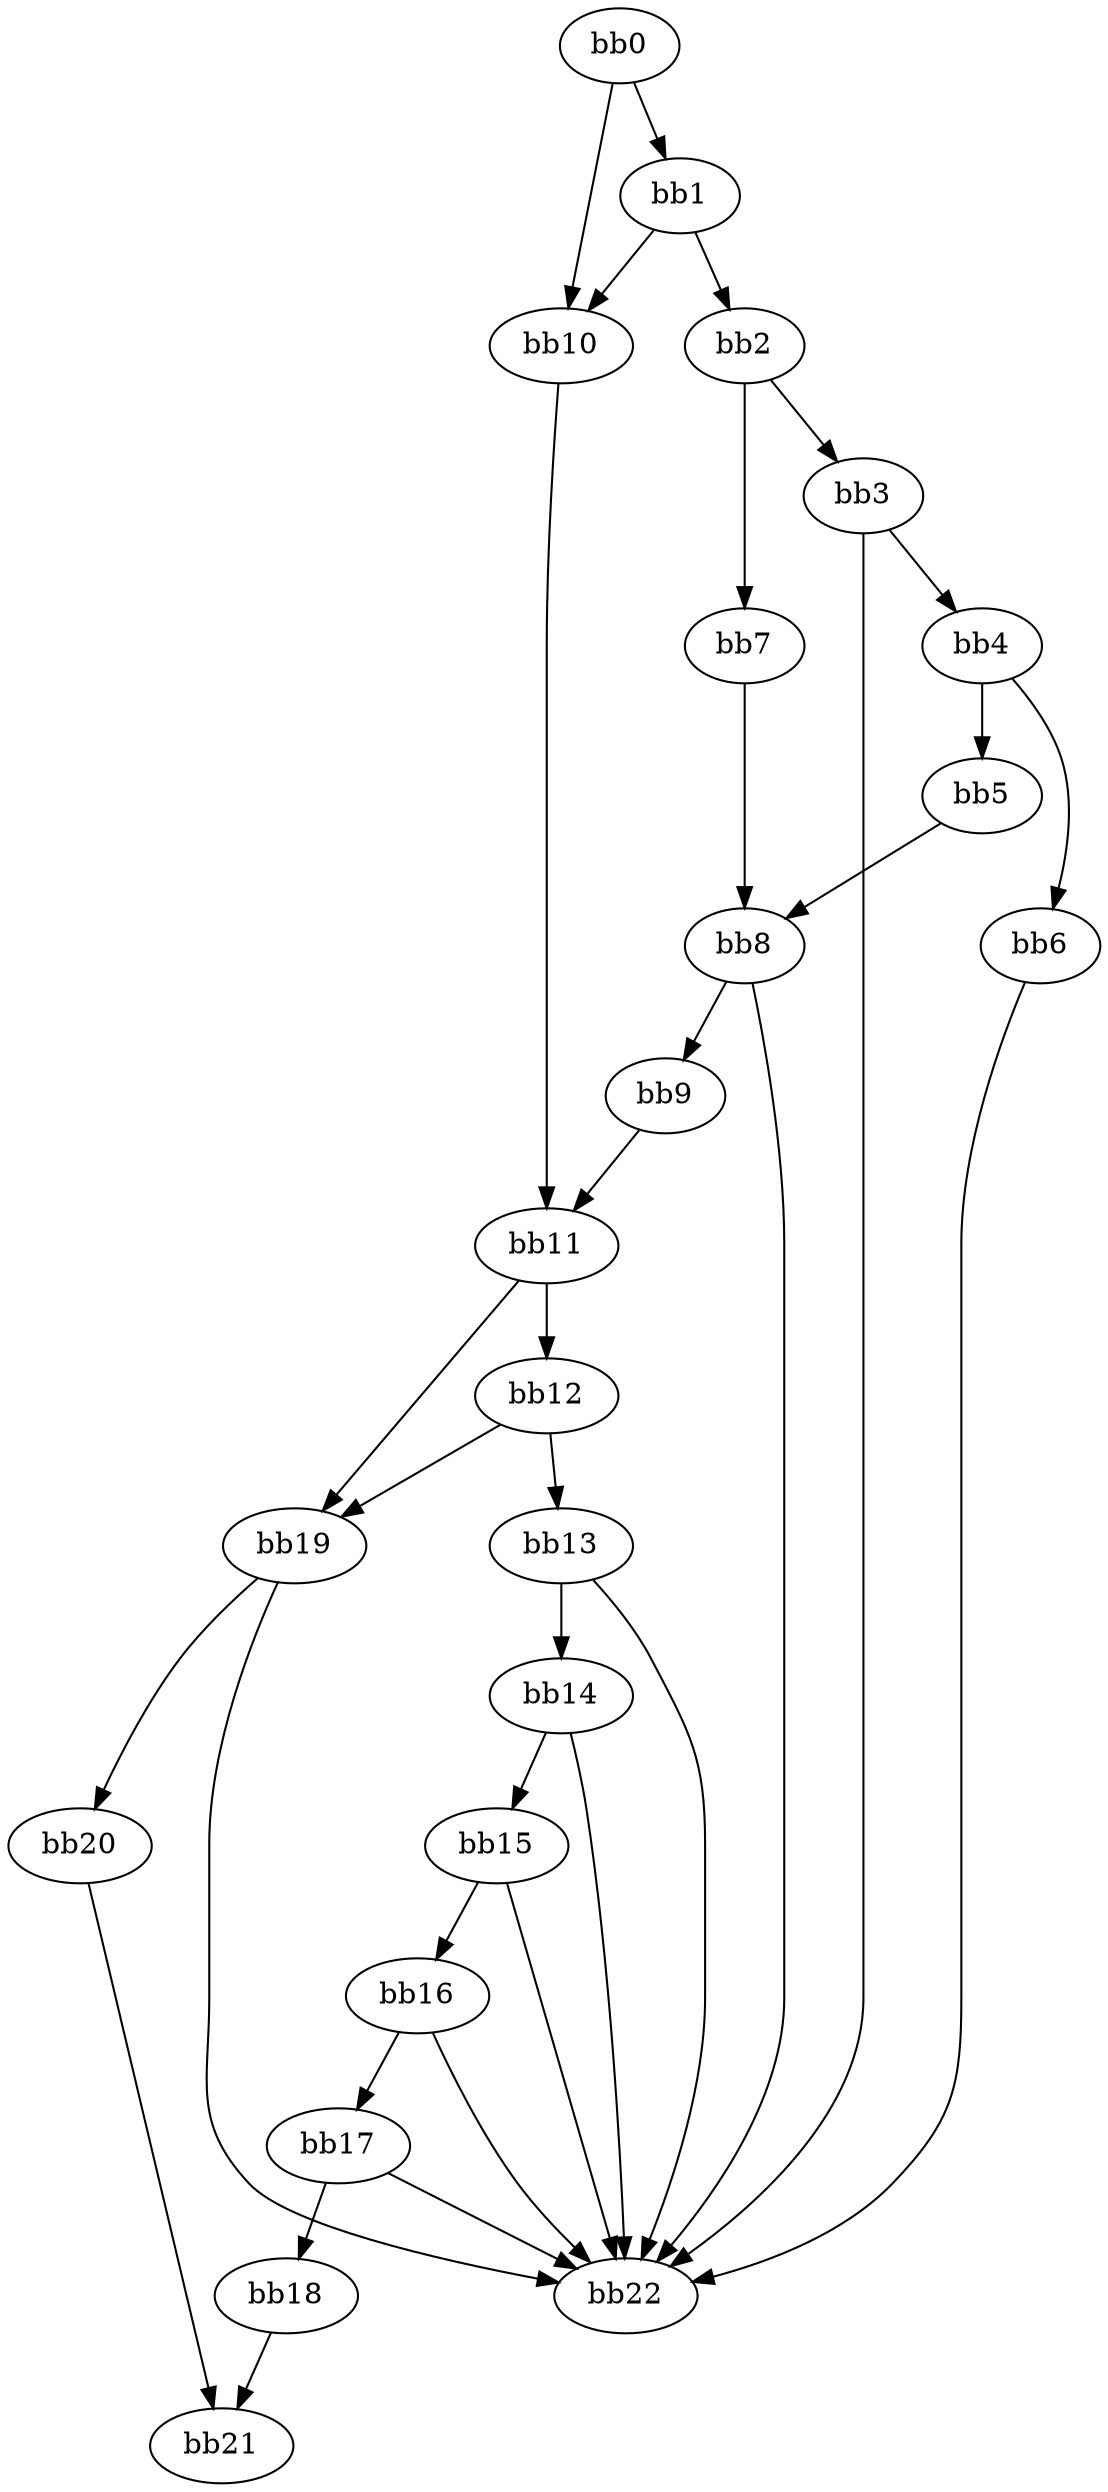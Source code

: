 digraph {
    0 [ label = "bb0\l" ]
    1 [ label = "bb1\l" ]
    2 [ label = "bb2\l" ]
    3 [ label = "bb3\l" ]
    4 [ label = "bb4\l" ]
    5 [ label = "bb5\l" ]
    6 [ label = "bb6\l" ]
    7 [ label = "bb7\l" ]
    8 [ label = "bb8\l" ]
    9 [ label = "bb9\l" ]
    10 [ label = "bb10\l" ]
    11 [ label = "bb11\l" ]
    12 [ label = "bb12\l" ]
    13 [ label = "bb13\l" ]
    14 [ label = "bb14\l" ]
    15 [ label = "bb15\l" ]
    16 [ label = "bb16\l" ]
    17 [ label = "bb17\l" ]
    18 [ label = "bb18\l" ]
    19 [ label = "bb19\l" ]
    20 [ label = "bb20\l" ]
    21 [ label = "bb21\l" ]
    22 [ label = "bb22\l" ]
    0 -> 1 [ ]
    0 -> 10 [ ]
    1 -> 2 [ ]
    1 -> 10 [ ]
    2 -> 3 [ ]
    2 -> 7 [ ]
    3 -> 4 [ ]
    3 -> 22 [ ]
    4 -> 5 [ ]
    4 -> 6 [ ]
    5 -> 8 [ ]
    6 -> 22 [ ]
    7 -> 8 [ ]
    8 -> 9 [ ]
    8 -> 22 [ ]
    9 -> 11 [ ]
    10 -> 11 [ ]
    11 -> 12 [ ]
    11 -> 19 [ ]
    12 -> 13 [ ]
    12 -> 19 [ ]
    13 -> 14 [ ]
    13 -> 22 [ ]
    14 -> 15 [ ]
    14 -> 22 [ ]
    15 -> 16 [ ]
    15 -> 22 [ ]
    16 -> 17 [ ]
    16 -> 22 [ ]
    17 -> 18 [ ]
    17 -> 22 [ ]
    18 -> 21 [ ]
    19 -> 20 [ ]
    19 -> 22 [ ]
    20 -> 21 [ ]
}

